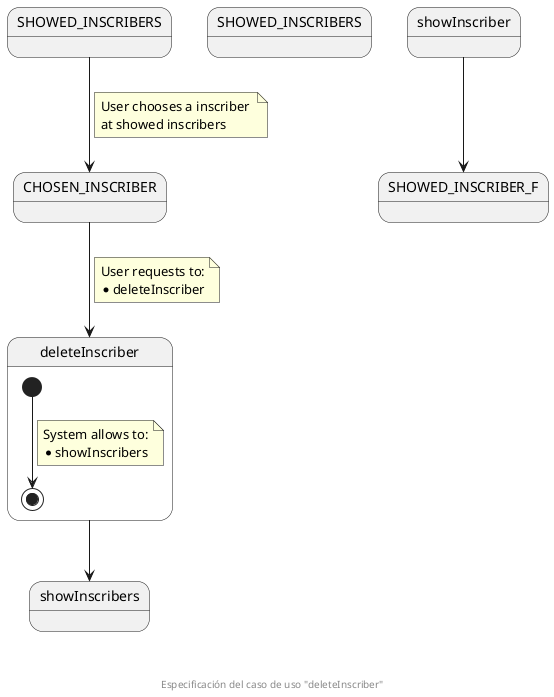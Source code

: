 @startuml
state SHOWED_INSCRIBERS
state CHOSEN_INSCRIBER

state deleteInscriber {
  [*] --> [*]
  note on link
    System allows to:
    * showInscribers
  end note
}

state showInscribers
state "SHOWED_INSCRIBERS" as SHOWED_INSCRIBERS_F

SHOWED_INSCRIBERS --> CHOSEN_INSCRIBER
note on link
  User chooses a inscriber 
  at showed inscribers
end note

CHOSEN_INSCRIBER --> deleteInscriber
note on link
  User requests to:
  * deleteInscriber
end note

deleteInscriber --> showInscribers
showInscriber --> SHOWED_INSCRIBER_F

footer \n\n\n Especificación del caso de uso "deleteInscriber"
@enduml
